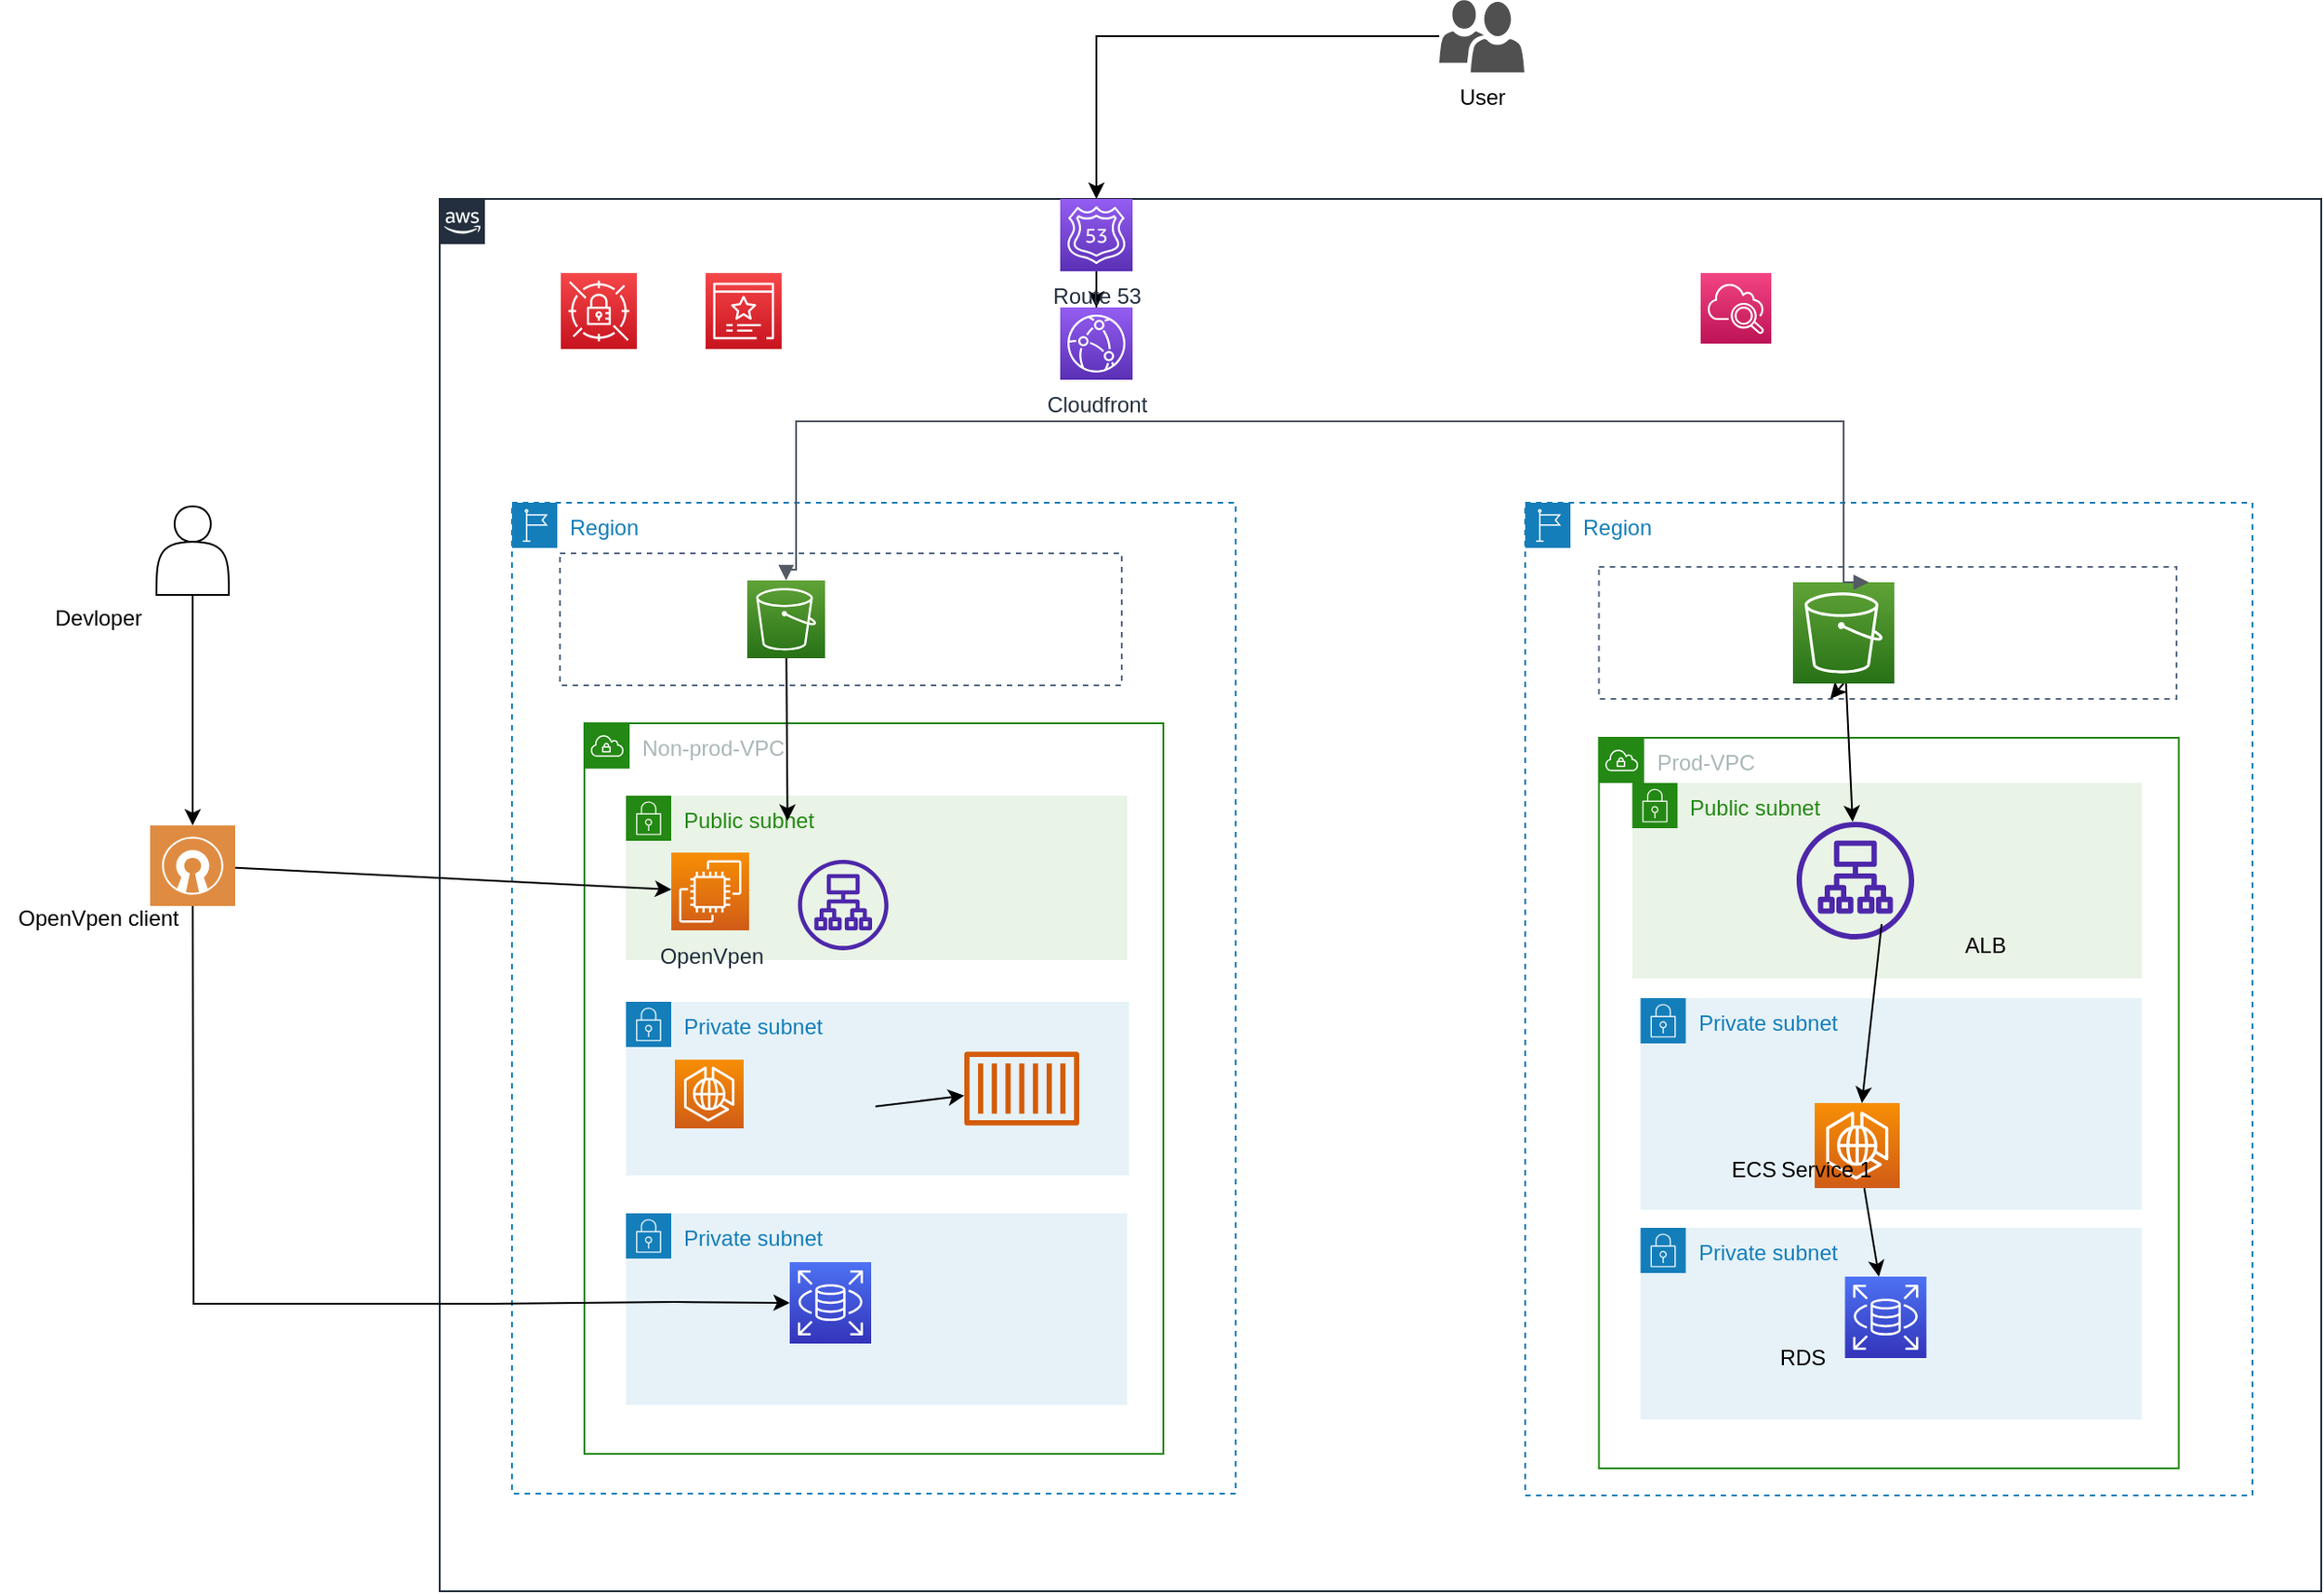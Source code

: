 <mxfile version="20.8.3" type="device" pages="2"><diagram id="GGKHQFvB4SdWl46PX0nW" name="Page-1"><mxGraphModel dx="3177" dy="2860" grid="1" gridSize="10" guides="1" tooltips="1" connect="1" arrows="1" fold="1" page="1" pageScale="1" pageWidth="850" pageHeight="1100" math="0" shadow="0"><root><mxCell id="0"/><mxCell id="1" parent="0"/><mxCell id="-joXlW5lMBzttXuT6C4N-2" style="edgeStyle=orthogonalEdgeStyle;rounded=0;orthogonalLoop=1;jettySize=auto;html=1;entryX=0.5;entryY=0;entryDx=0;entryDy=0;entryPerimeter=0;" edge="1" parent="1" source="jAD1gdNyweiM0TGg03r6-1" target="Zw3YcJPYHkqFjs_FR7Oc-4"><mxGeometry relative="1" as="geometry"/></mxCell><mxCell id="Zw3YcJPYHkqFjs_FR7Oc-3" value="" style="points=[[0,0],[0.25,0],[0.5,0],[0.75,0],[1,0],[1,0.25],[1,0.5],[1,0.75],[1,1],[0.75,1],[0.5,1],[0.25,1],[0,1],[0,0.75],[0,0.5],[0,0.25]];outlineConnect=0;gradientColor=none;html=1;whiteSpace=wrap;fontSize=12;fontStyle=0;container=1;pointerEvents=0;collapsible=0;recursiveResize=0;shape=mxgraph.aws4.group;grIcon=mxgraph.aws4.group_aws_cloud_alt;strokeColor=#232F3E;fillColor=none;verticalAlign=top;align=left;spacingLeft=30;fontColor=#232F3E;dashed=0;" parent="1" vertex="1"><mxGeometry x="-1040" y="-1050" width="1040" height="770" as="geometry"/></mxCell><mxCell id="Zw3YcJPYHkqFjs_FR7Oc-5" value="Cloudfront" style="sketch=0;points=[[0,0,0],[0.25,0,0],[0.5,0,0],[0.75,0,0],[1,0,0],[0,1,0],[0.25,1,0],[0.5,1,0],[0.75,1,0],[1,1,0],[0,0.25,0],[0,0.5,0],[0,0.75,0],[1,0.25,0],[1,0.5,0],[1,0.75,0]];outlineConnect=0;fontColor=#232F3E;gradientColor=#945DF2;gradientDirection=north;fillColor=#5A30B5;strokeColor=#ffffff;dashed=0;verticalLabelPosition=bottom;verticalAlign=top;align=center;html=1;fontSize=12;fontStyle=0;aspect=fixed;shape=mxgraph.aws4.resourceIcon;resIcon=mxgraph.aws4.cloudfront;" parent="Zw3YcJPYHkqFjs_FR7Oc-3" vertex="1"><mxGeometry x="343" y="60" width="40" height="40" as="geometry"/></mxCell><mxCell id="Zw3YcJPYHkqFjs_FR7Oc-6" value="Region" style="points=[[0,0],[0.25,0],[0.5,0],[0.75,0],[1,0],[1,0.25],[1,0.5],[1,0.75],[1,1],[0.75,1],[0.5,1],[0.25,1],[0,1],[0,0.75],[0,0.5],[0,0.25]];outlineConnect=0;gradientColor=none;html=1;whiteSpace=wrap;fontSize=12;fontStyle=0;container=1;pointerEvents=0;collapsible=0;recursiveResize=0;shape=mxgraph.aws4.group;grIcon=mxgraph.aws4.group_region;strokeColor=#147EBA;fillColor=none;verticalAlign=top;align=left;spacingLeft=30;fontColor=#147EBA;dashed=1;" parent="Zw3YcJPYHkqFjs_FR7Oc-3" vertex="1"><mxGeometry x="600" y="168" width="402" height="549" as="geometry"/></mxCell><mxCell id="kxL0gcTIds7DvbLBGXfj-97" value="Prod-VPC" style="points=[[0,0],[0.25,0],[0.5,0],[0.75,0],[1,0],[1,0.25],[1,0.5],[1,0.75],[1,1],[0.75,1],[0.5,1],[0.25,1],[0,1],[0,0.75],[0,0.5],[0,0.25]];outlineConnect=0;gradientColor=none;html=1;whiteSpace=wrap;fontSize=12;fontStyle=0;container=1;pointerEvents=0;collapsible=0;recursiveResize=0;shape=mxgraph.aws4.group;grIcon=mxgraph.aws4.group_vpc;strokeColor=#248814;fillColor=none;verticalAlign=top;align=left;spacingLeft=30;fontColor=#AAB7B8;dashed=0;" parent="Zw3YcJPYHkqFjs_FR7Oc-6" vertex="1"><mxGeometry x="40.75" y="130" width="320.5" height="404" as="geometry"/></mxCell><mxCell id="kxL0gcTIds7DvbLBGXfj-98" value="Public subnet" style="points=[[0,0],[0.25,0],[0.5,0],[0.75,0],[1,0],[1,0.25],[1,0.5],[1,0.75],[1,1],[0.75,1],[0.5,1],[0.25,1],[0,1],[0,0.75],[0,0.5],[0,0.25]];outlineConnect=0;gradientColor=none;html=1;whiteSpace=wrap;fontSize=12;fontStyle=0;container=1;pointerEvents=0;collapsible=0;recursiveResize=0;shape=mxgraph.aws4.group;grIcon=mxgraph.aws4.group_security_group;grStroke=0;strokeColor=#248814;fillColor=#E9F3E6;verticalAlign=top;align=left;spacingLeft=30;fontColor=#248814;dashed=0;" parent="kxL0gcTIds7DvbLBGXfj-97" vertex="1"><mxGeometry x="18.44" y="25" width="281.56" height="108" as="geometry"/></mxCell><mxCell id="kxL0gcTIds7DvbLBGXfj-130" value="ALB" style="text;html=1;align=center;verticalAlign=middle;resizable=0;points=[];autosize=1;strokeColor=none;fillColor=none;" parent="kxL0gcTIds7DvbLBGXfj-98" vertex="1"><mxGeometry x="174.56" y="77.44" width="41" height="26" as="geometry"/></mxCell><mxCell id="TG7yySlytRF5F1kI70Ow-25" value="" style="sketch=0;outlineConnect=0;fontColor=#232F3E;gradientColor=none;fillColor=#4D27AA;strokeColor=none;dashed=0;verticalLabelPosition=bottom;verticalAlign=top;align=center;html=1;fontSize=12;fontStyle=0;aspect=fixed;pointerEvents=1;shape=mxgraph.aws4.application_load_balancer;" parent="kxL0gcTIds7DvbLBGXfj-98" vertex="1"><mxGeometry x="90.81" y="21.5" width="65" height="65" as="geometry"/></mxCell><mxCell id="kxL0gcTIds7DvbLBGXfj-103" value="Private subnet" style="points=[[0,0],[0.25,0],[0.5,0],[0.75,0],[1,0],[1,0.25],[1,0.5],[1,0.75],[1,1],[0.75,1],[0.5,1],[0.25,1],[0,1],[0,0.75],[0,0.5],[0,0.25]];outlineConnect=0;gradientColor=none;html=1;whiteSpace=wrap;fontSize=12;fontStyle=0;container=1;pointerEvents=0;collapsible=0;recursiveResize=0;shape=mxgraph.aws4.group;grIcon=mxgraph.aws4.group_security_group;grStroke=0;strokeColor=#147EBA;fillColor=#E6F2F8;verticalAlign=top;align=left;spacingLeft=30;fontColor=#147EBA;dashed=0;" parent="kxL0gcTIds7DvbLBGXfj-97" vertex="1"><mxGeometry x="23" y="144" width="277" height="117" as="geometry"/></mxCell><mxCell id="kxL0gcTIds7DvbLBGXfj-104" value="" style="sketch=0;points=[[0,0,0],[0.25,0,0],[0.5,0,0],[0.75,0,0],[1,0,0],[0,1,0],[0.25,1,0],[0.5,1,0],[0.75,1,0],[1,1,0],[0,0.25,0],[0,0.5,0],[0,0.75,0],[1,0.25,0],[1,0.5,0],[1,0.75,0]];outlineConnect=0;fontColor=#232F3E;gradientColor=#F78E04;gradientDirection=north;fillColor=#D05C17;strokeColor=#ffffff;dashed=0;verticalLabelPosition=bottom;verticalAlign=top;align=center;html=1;fontSize=12;fontStyle=0;aspect=fixed;shape=mxgraph.aws4.resourceIcon;resIcon=mxgraph.aws4.ecs_anywhere;" parent="kxL0gcTIds7DvbLBGXfj-103" vertex="1"><mxGeometry x="96.25" y="58" width="47" height="47" as="geometry"/></mxCell><mxCell id="kxL0gcTIds7DvbLBGXfj-131" value="ECS" style="text;html=1;align=center;verticalAlign=middle;resizable=0;points=[];autosize=1;strokeColor=none;fillColor=none;" parent="kxL0gcTIds7DvbLBGXfj-103" vertex="1"><mxGeometry x="41" y="82" width="43" height="26" as="geometry"/></mxCell><mxCell id="kxL0gcTIds7DvbLBGXfj-132" value="Service 1" style="text;html=1;align=center;verticalAlign=middle;resizable=0;points=[];autosize=1;strokeColor=none;fillColor=none;" parent="kxL0gcTIds7DvbLBGXfj-103" vertex="1"><mxGeometry x="68" y="82" width="68" height="26" as="geometry"/></mxCell><mxCell id="kxL0gcTIds7DvbLBGXfj-109" value="Private subnet" style="points=[[0,0],[0.25,0],[0.5,0],[0.75,0],[1,0],[1,0.25],[1,0.5],[1,0.75],[1,1],[0.75,1],[0.5,1],[0.25,1],[0,1],[0,0.75],[0,0.5],[0,0.25]];outlineConnect=0;gradientColor=none;html=1;whiteSpace=wrap;fontSize=12;fontStyle=0;container=1;pointerEvents=0;collapsible=0;recursiveResize=0;shape=mxgraph.aws4.group;grIcon=mxgraph.aws4.group_security_group;grStroke=0;strokeColor=#147EBA;fillColor=#E6F2F8;verticalAlign=top;align=left;spacingLeft=30;fontColor=#147EBA;dashed=0;" parent="kxL0gcTIds7DvbLBGXfj-97" vertex="1"><mxGeometry x="23" y="271" width="277" height="106" as="geometry"/></mxCell><mxCell id="kxL0gcTIds7DvbLBGXfj-110" value="" style="sketch=0;points=[[0,0,0],[0.25,0,0],[0.5,0,0],[0.75,0,0],[1,0,0],[0,1,0],[0.25,1,0],[0.5,1,0],[0.75,1,0],[1,1,0],[0,0.25,0],[0,0.5,0],[0,0.75,0],[1,0.25,0],[1,0.5,0],[1,0.75,0]];outlineConnect=0;fontColor=#232F3E;gradientColor=#4D72F3;gradientDirection=north;fillColor=#3334B9;strokeColor=#ffffff;dashed=0;verticalLabelPosition=bottom;verticalAlign=top;align=center;html=1;fontSize=12;fontStyle=0;aspect=fixed;shape=mxgraph.aws4.resourceIcon;resIcon=mxgraph.aws4.rds;" parent="kxL0gcTIds7DvbLBGXfj-109" vertex="1"><mxGeometry x="113" y="27" width="45" height="45" as="geometry"/></mxCell><mxCell id="kxL0gcTIds7DvbLBGXfj-112" style="edgeStyle=none;rounded=0;orthogonalLoop=1;jettySize=auto;html=1;exitX=0.5;exitY=1;exitDx=0;exitDy=0;exitPerimeter=0;elbow=vertical;" parent="kxL0gcTIds7DvbLBGXfj-109" edge="1"><mxGeometry relative="1" as="geometry"><mxPoint x="229.75" y="72" as="sourcePoint"/><mxPoint x="229.75" y="72" as="targetPoint"/></mxGeometry></mxCell><mxCell id="kxL0gcTIds7DvbLBGXfj-135" value="RDS" style="text;html=1;align=center;verticalAlign=middle;resizable=0;points=[];autosize=1;strokeColor=none;fillColor=none;" parent="kxL0gcTIds7DvbLBGXfj-109" vertex="1"><mxGeometry x="68" y="59" width="43" height="26" as="geometry"/></mxCell><mxCell id="kxL0gcTIds7DvbLBGXfj-113" value="" style="edgeStyle=none;rounded=0;orthogonalLoop=1;jettySize=auto;html=1;elbow=vertical;" parent="kxL0gcTIds7DvbLBGXfj-97" target="kxL0gcTIds7DvbLBGXfj-104" edge="1"><mxGeometry relative="1" as="geometry"><mxPoint x="156.253" y="103" as="sourcePoint"/></mxGeometry></mxCell><mxCell id="kxL0gcTIds7DvbLBGXfj-115" value="" style="edgeStyle=none;rounded=0;orthogonalLoop=1;jettySize=auto;html=1;elbow=vertical;" parent="kxL0gcTIds7DvbLBGXfj-97" source="kxL0gcTIds7DvbLBGXfj-104" target="kxL0gcTIds7DvbLBGXfj-110" edge="1"><mxGeometry relative="1" as="geometry"/></mxCell><mxCell id="TG7yySlytRF5F1kI70Ow-26" value="" style="fillColor=none;strokeColor=#5A6C86;dashed=1;verticalAlign=top;fontStyle=0;fontColor=#5A6C86;" parent="Zw3YcJPYHkqFjs_FR7Oc-6" vertex="1"><mxGeometry x="40.75" y="35.5" width="319.25" height="73" as="geometry"/></mxCell><mxCell id="TG7yySlytRF5F1kI70Ow-28" style="edgeStyle=none;rounded=0;orthogonalLoop=1;jettySize=auto;html=1;exitX=0.5;exitY=1;exitDx=0;exitDy=0;exitPerimeter=0;elbow=vertical;" parent="Zw3YcJPYHkqFjs_FR7Oc-6" source="TG7yySlytRF5F1kI70Ow-27" target="TG7yySlytRF5F1kI70Ow-26" edge="1"><mxGeometry relative="1" as="geometry"/></mxCell><mxCell id="TG7yySlytRF5F1kI70Ow-30" style="edgeStyle=none;rounded=0;orthogonalLoop=1;jettySize=auto;html=1;elbow=vertical;" parent="Zw3YcJPYHkqFjs_FR7Oc-6" source="TG7yySlytRF5F1kI70Ow-27" target="TG7yySlytRF5F1kI70Ow-25" edge="1"><mxGeometry relative="1" as="geometry"/></mxCell><mxCell id="TG7yySlytRF5F1kI70Ow-27" value="" style="sketch=0;points=[[0,0,0],[0.25,0,0],[0.5,0,0],[0.75,0,0],[1,0,0],[0,1,0],[0.25,1,0],[0.5,1,0],[0.75,1,0],[1,1,0],[0,0.25,0],[0,0.5,0],[0,0.75,0],[1,0.25,0],[1,0.5,0],[1,0.75,0]];outlineConnect=0;fontColor=#232F3E;gradientColor=#60A337;gradientDirection=north;fillColor=#277116;strokeColor=#ffffff;dashed=0;verticalLabelPosition=bottom;verticalAlign=top;align=center;html=1;fontSize=12;fontStyle=0;aspect=fixed;shape=mxgraph.aws4.resourceIcon;resIcon=mxgraph.aws4.s3;" parent="Zw3YcJPYHkqFjs_FR7Oc-6" vertex="1"><mxGeometry x="148" y="44" width="56" height="56" as="geometry"/></mxCell><mxCell id="Zw3YcJPYHkqFjs_FR7Oc-1" value="Region" style="points=[[0,0],[0.25,0],[0.5,0],[0.75,0],[1,0],[1,0.25],[1,0.5],[1,0.75],[1,1],[0.75,1],[0.5,1],[0.25,1],[0,1],[0,0.75],[0,0.5],[0,0.25]];outlineConnect=0;gradientColor=none;html=1;whiteSpace=wrap;fontSize=12;fontStyle=0;container=1;pointerEvents=0;collapsible=0;recursiveResize=0;shape=mxgraph.aws4.group;grIcon=mxgraph.aws4.group_region;strokeColor=#147EBA;fillColor=none;verticalAlign=top;align=left;spacingLeft=30;fontColor=#147EBA;dashed=1;" parent="Zw3YcJPYHkqFjs_FR7Oc-3" vertex="1"><mxGeometry x="40" y="168" width="400" height="548" as="geometry"/></mxCell><mxCell id="Zw3YcJPYHkqFjs_FR7Oc-13" value="" style="fillColor=none;strokeColor=#5A6C86;dashed=1;verticalAlign=top;fontStyle=0;fontColor=#5A6C86;" parent="Zw3YcJPYHkqFjs_FR7Oc-1" vertex="1"><mxGeometry x="26.5" y="28" width="310.5" height="73" as="geometry"/></mxCell><mxCell id="Zw3YcJPYHkqFjs_FR7Oc-18" value="Non-prod-VPC" style="points=[[0,0],[0.25,0],[0.5,0],[0.75,0],[1,0],[1,0.25],[1,0.5],[1,0.75],[1,1],[0.75,1],[0.5,1],[0.25,1],[0,1],[0,0.75],[0,0.5],[0,0.25]];outlineConnect=0;gradientColor=none;html=1;whiteSpace=wrap;fontSize=12;fontStyle=0;container=1;pointerEvents=0;collapsible=0;recursiveResize=0;shape=mxgraph.aws4.group;grIcon=mxgraph.aws4.group_vpc;strokeColor=#248814;fillColor=none;verticalAlign=top;align=left;spacingLeft=30;fontColor=#AAB7B8;dashed=0;" parent="Zw3YcJPYHkqFjs_FR7Oc-1" vertex="1"><mxGeometry x="40" y="122" width="320" height="404" as="geometry"/></mxCell><mxCell id="Zw3YcJPYHkqFjs_FR7Oc-19" value="Public subnet" style="points=[[0,0],[0.25,0],[0.5,0],[0.75,0],[1,0],[1,0.25],[1,0.5],[1,0.75],[1,1],[0.75,1],[0.5,1],[0.25,1],[0,1],[0,0.75],[0,0.5],[0,0.25]];outlineConnect=0;gradientColor=none;html=1;whiteSpace=wrap;fontSize=12;fontStyle=0;container=1;pointerEvents=0;collapsible=0;recursiveResize=0;shape=mxgraph.aws4.group;grIcon=mxgraph.aws4.group_security_group;grStroke=0;strokeColor=#248814;fillColor=#E9F3E6;verticalAlign=top;align=left;spacingLeft=30;fontColor=#248814;dashed=0;" parent="Zw3YcJPYHkqFjs_FR7Oc-18" vertex="1"><mxGeometry x="23" y="40" width="277" height="91" as="geometry"/></mxCell><mxCell id="kxL0gcTIds7DvbLBGXfj-20" value="OpenVpen" style="sketch=0;points=[[0,0,0],[0.25,0,0],[0.5,0,0],[0.75,0,0],[1,0,0],[0,1,0],[0.25,1,0],[0.5,1,0],[0.75,1,0],[1,1,0],[0,0.25,0],[0,0.5,0],[0,0.75,0],[1,0.25,0],[1,0.5,0],[1,0.75,0]];outlineConnect=0;fontColor=#232F3E;gradientColor=#F78E04;gradientDirection=north;fillColor=#D05C17;strokeColor=#ffffff;dashed=0;verticalLabelPosition=bottom;verticalAlign=top;align=center;html=1;fontSize=12;fontStyle=0;aspect=fixed;shape=mxgraph.aws4.resourceIcon;resIcon=mxgraph.aws4.ec2;" parent="Zw3YcJPYHkqFjs_FR7Oc-19" vertex="1"><mxGeometry x="25.06" y="31.5" width="43" height="43" as="geometry"/></mxCell><mxCell id="ltSF92msogAcIru_L0mk-3" value="" style="sketch=0;outlineConnect=0;fontColor=#232F3E;gradientColor=none;fillColor=#4D27AA;strokeColor=none;dashed=0;verticalLabelPosition=bottom;verticalAlign=top;align=center;html=1;fontSize=12;fontStyle=0;aspect=fixed;pointerEvents=1;shape=mxgraph.aws4.application_load_balancer;" vertex="1" parent="Zw3YcJPYHkqFjs_FR7Oc-19"><mxGeometry x="95.06" y="35.44" width="50" height="50" as="geometry"/></mxCell><mxCell id="kxL0gcTIds7DvbLBGXfj-3" value="Private subnet" style="points=[[0,0],[0.25,0],[0.5,0],[0.75,0],[1,0],[1,0.25],[1,0.5],[1,0.75],[1,1],[0.75,1],[0.5,1],[0.25,1],[0,1],[0,0.75],[0,0.5],[0,0.25]];outlineConnect=0;gradientColor=none;html=1;whiteSpace=wrap;fontSize=12;fontStyle=0;container=1;pointerEvents=0;collapsible=0;recursiveResize=0;shape=mxgraph.aws4.group;grIcon=mxgraph.aws4.group_security_group;grStroke=0;strokeColor=#147EBA;fillColor=#E6F2F8;verticalAlign=top;align=left;spacingLeft=30;fontColor=#147EBA;dashed=0;" parent="Zw3YcJPYHkqFjs_FR7Oc-18" vertex="1"><mxGeometry x="23" y="154" width="278" height="96" as="geometry"/></mxCell><mxCell id="MkJk0cPgchTqubkBHA_i-9" value="" style="edgeStyle=none;rounded=0;orthogonalLoop=1;jettySize=auto;html=1;" edge="1" parent="kxL0gcTIds7DvbLBGXfj-3" target="MkJk0cPgchTqubkBHA_i-8"><mxGeometry relative="1" as="geometry"><mxPoint x="137.86" y="57.894" as="sourcePoint"/></mxGeometry></mxCell><mxCell id="MkJk0cPgchTqubkBHA_i-8" value="" style="sketch=0;outlineConnect=0;fontColor=#232F3E;gradientColor=none;fillColor=#D45B07;strokeColor=none;dashed=0;verticalLabelPosition=bottom;verticalAlign=top;align=center;html=1;fontSize=12;fontStyle=0;aspect=fixed;pointerEvents=1;shape=mxgraph.aws4.container_1;" vertex="1" parent="kxL0gcTIds7DvbLBGXfj-3"><mxGeometry x="187" y="27.5" width="63.51" height="41" as="geometry"/></mxCell><mxCell id="ltSF92msogAcIru_L0mk-2" value="" style="sketch=0;points=[[0,0,0],[0.25,0,0],[0.5,0,0],[0.75,0,0],[1,0,0],[0,1,0],[0.25,1,0],[0.5,1,0],[0.75,1,0],[1,1,0],[0,0.25,0],[0,0.5,0],[0,0.75,0],[1,0.25,0],[1,0.5,0],[1,0.75,0]];outlineConnect=0;fontColor=#232F3E;gradientColor=#F78E04;gradientDirection=north;fillColor=#D05C17;strokeColor=#ffffff;dashed=0;verticalLabelPosition=bottom;verticalAlign=top;align=center;html=1;fontSize=12;fontStyle=0;aspect=fixed;shape=mxgraph.aws4.resourceIcon;resIcon=mxgraph.aws4.ecs_anywhere;" vertex="1" parent="kxL0gcTIds7DvbLBGXfj-3"><mxGeometry x="27" y="32" width="38" height="38" as="geometry"/></mxCell><mxCell id="kxL0gcTIds7DvbLBGXfj-6" value="Private subnet" style="points=[[0,0],[0.25,0],[0.5,0],[0.75,0],[1,0],[1,0.25],[1,0.5],[1,0.75],[1,1],[0.75,1],[0.5,1],[0.25,1],[0,1],[0,0.75],[0,0.5],[0,0.25]];outlineConnect=0;gradientColor=none;html=1;whiteSpace=wrap;fontSize=12;fontStyle=0;container=1;pointerEvents=0;collapsible=0;recursiveResize=0;shape=mxgraph.aws4.group;grIcon=mxgraph.aws4.group_security_group;grStroke=0;strokeColor=#147EBA;fillColor=#E6F2F8;verticalAlign=top;align=left;spacingLeft=30;fontColor=#147EBA;dashed=0;" parent="Zw3YcJPYHkqFjs_FR7Oc-18" vertex="1"><mxGeometry x="23" y="271" width="277" height="106" as="geometry"/></mxCell><mxCell id="kxL0gcTIds7DvbLBGXfj-24" value="" style="sketch=0;points=[[0,0,0],[0.25,0,0],[0.5,0,0],[0.75,0,0],[1,0,0],[0,1,0],[0.25,1,0],[0.5,1,0],[0.75,1,0],[1,1,0],[0,0.25,0],[0,0.5,0],[0,0.75,0],[1,0.25,0],[1,0.5,0],[1,0.75,0]];outlineConnect=0;fontColor=#232F3E;gradientColor=#4D72F3;gradientDirection=north;fillColor=#3334B9;strokeColor=#ffffff;dashed=0;verticalLabelPosition=bottom;verticalAlign=top;align=center;html=1;fontSize=12;fontStyle=0;aspect=fixed;shape=mxgraph.aws4.resourceIcon;resIcon=mxgraph.aws4.rds;" parent="kxL0gcTIds7DvbLBGXfj-6" vertex="1"><mxGeometry x="90.5" y="27" width="45" height="45" as="geometry"/></mxCell><mxCell id="kxL0gcTIds7DvbLBGXfj-30" style="edgeStyle=none;rounded=0;orthogonalLoop=1;jettySize=auto;html=1;exitX=0.5;exitY=1;exitDx=0;exitDy=0;exitPerimeter=0;elbow=vertical;" parent="kxL0gcTIds7DvbLBGXfj-6" edge="1"><mxGeometry relative="1" as="geometry"><mxPoint x="229.75" y="72" as="sourcePoint"/><mxPoint x="229.75" y="72" as="targetPoint"/></mxGeometry></mxCell><mxCell id="MkJk0cPgchTqubkBHA_i-6" style="edgeStyle=none;rounded=0;orthogonalLoop=1;jettySize=auto;html=1;entryX=0.5;entryY=0;entryDx=0;entryDy=0;entryPerimeter=0;" edge="1" parent="Zw3YcJPYHkqFjs_FR7Oc-1" source="TG7yySlytRF5F1kI70Ow-19"><mxGeometry relative="1" as="geometry"><mxPoint x="152.28" y="175.86" as="targetPoint"/></mxGeometry></mxCell><mxCell id="TG7yySlytRF5F1kI70Ow-19" value="" style="sketch=0;points=[[0,0,0],[0.25,0,0],[0.5,0,0],[0.75,0,0],[1,0,0],[0,1,0],[0.25,1,0],[0.5,1,0],[0.75,1,0],[1,1,0],[0,0.25,0],[0,0.5,0],[0,0.75,0],[1,0.25,0],[1,0.5,0],[1,0.75,0]];outlineConnect=0;fontColor=#232F3E;gradientColor=#60A337;gradientDirection=north;fillColor=#277116;strokeColor=#ffffff;dashed=0;verticalLabelPosition=bottom;verticalAlign=top;align=center;html=1;fontSize=12;fontStyle=0;aspect=fixed;shape=mxgraph.aws4.resourceIcon;resIcon=mxgraph.aws4.s3;" parent="Zw3YcJPYHkqFjs_FR7Oc-1" vertex="1"><mxGeometry x="130" y="43" width="43" height="43" as="geometry"/></mxCell><mxCell id="TG7yySlytRF5F1kI70Ow-8" value="" style="edgeStyle=orthogonalEdgeStyle;rounded=0;orthogonalLoop=1;jettySize=auto;html=1;elbow=vertical;" parent="Zw3YcJPYHkqFjs_FR7Oc-3" source="Zw3YcJPYHkqFjs_FR7Oc-4" target="Zw3YcJPYHkqFjs_FR7Oc-5" edge="1"><mxGeometry relative="1" as="geometry"/></mxCell><mxCell id="Zw3YcJPYHkqFjs_FR7Oc-4" value="Route 53" style="sketch=0;points=[[0,0,0],[0.25,0,0],[0.5,0,0],[0.75,0,0],[1,0,0],[0,1,0],[0.25,1,0],[0.5,1,0],[0.75,1,0],[1,1,0],[0,0.25,0],[0,0.5,0],[0,0.75,0],[1,0.25,0],[1,0.5,0],[1,0.75,0]];outlineConnect=0;fontColor=#232F3E;gradientColor=#945DF2;gradientDirection=north;fillColor=#5A30B5;strokeColor=#ffffff;dashed=0;verticalLabelPosition=bottom;verticalAlign=top;align=center;html=1;fontSize=12;fontStyle=0;aspect=fixed;shape=mxgraph.aws4.resourceIcon;resIcon=mxgraph.aws4.route_53;" parent="Zw3YcJPYHkqFjs_FR7Oc-3" vertex="1"><mxGeometry x="343" width="40" height="40" as="geometry"/></mxCell><mxCell id="Zw3YcJPYHkqFjs_FR7Oc-11" style="edgeStyle=none;rounded=0;orthogonalLoop=1;jettySize=auto;html=1;entryX=0.5;entryY=0;entryDx=0;entryDy=0;entryPerimeter=0;elbow=vertical;" parent="Zw3YcJPYHkqFjs_FR7Oc-3" source="Zw3YcJPYHkqFjs_FR7Oc-5" target="Zw3YcJPYHkqFjs_FR7Oc-5" edge="1"><mxGeometry relative="1" as="geometry"/></mxCell><mxCell id="TG7yySlytRF5F1kI70Ow-14" value="" style="sketch=0;points=[[0,0,0],[0.25,0,0],[0.5,0,0],[0.75,0,0],[1,0,0],[0,1,0],[0.25,1,0],[0.5,1,0],[0.75,1,0],[1,1,0],[0,0.25,0],[0,0.5,0],[0,0.75,0],[1,0.25,0],[1,0.5,0],[1,0.75,0]];outlineConnect=0;fontColor=#232F3E;gradientColor=#F54749;gradientDirection=north;fillColor=#C7131F;strokeColor=#ffffff;dashed=0;verticalLabelPosition=bottom;verticalAlign=top;align=center;html=1;fontSize=12;fontStyle=0;aspect=fixed;shape=mxgraph.aws4.resourceIcon;resIcon=mxgraph.aws4.secrets_manager;" parent="Zw3YcJPYHkqFjs_FR7Oc-3" vertex="1"><mxGeometry x="67" y="41" width="42" height="42" as="geometry"/></mxCell><mxCell id="TG7yySlytRF5F1kI70Ow-15" value="" style="sketch=0;points=[[0,0,0],[0.25,0,0],[0.5,0,0],[0.75,0,0],[1,0,0],[0,1,0],[0.25,1,0],[0.5,1,0],[0.75,1,0],[1,1,0],[0,0.25,0],[0,0.5,0],[0,0.75,0],[1,0.25,0],[1,0.5,0],[1,0.75,0]];outlineConnect=0;fontColor=#232F3E;gradientColor=#F54749;gradientDirection=north;fillColor=#C7131F;strokeColor=#ffffff;dashed=0;verticalLabelPosition=bottom;verticalAlign=top;align=center;html=1;fontSize=12;fontStyle=0;aspect=fixed;shape=mxgraph.aws4.resourceIcon;resIcon=mxgraph.aws4.certificate_manager_3;" parent="Zw3YcJPYHkqFjs_FR7Oc-3" vertex="1"><mxGeometry x="147" y="41" width="42" height="42" as="geometry"/></mxCell><mxCell id="TG7yySlytRF5F1kI70Ow-16" value="" style="sketch=0;points=[[0,0,0],[0.25,0,0],[0.5,0,0],[0.75,0,0],[1,0,0],[0,1,0],[0.25,1,0],[0.5,1,0],[0.75,1,0],[1,1,0],[0,0.25,0],[0,0.5,0],[0,0.75,0],[1,0.25,0],[1,0.5,0],[1,0.75,0]];points=[[0,0,0],[0.25,0,0],[0.5,0,0],[0.75,0,0],[1,0,0],[0,1,0],[0.25,1,0],[0.5,1,0],[0.75,1,0],[1,1,0],[0,0.25,0],[0,0.5,0],[0,0.75,0],[1,0.25,0],[1,0.5,0],[1,0.75,0]];outlineConnect=0;fontColor=#232F3E;gradientColor=#F34482;gradientDirection=north;fillColor=#BC1356;strokeColor=#ffffff;dashed=0;verticalLabelPosition=bottom;verticalAlign=top;align=center;html=1;fontSize=12;fontStyle=0;aspect=fixed;shape=mxgraph.aws4.resourceIcon;resIcon=mxgraph.aws4.cloudwatch_2;" parent="Zw3YcJPYHkqFjs_FR7Oc-3" vertex="1"><mxGeometry x="697" y="41" width="39" height="39" as="geometry"/></mxCell><mxCell id="kxL0gcTIds7DvbLBGXfj-2" value="" style="edgeStyle=orthogonalEdgeStyle;html=1;endArrow=block;elbow=vertical;startArrow=block;startFill=1;endFill=1;strokeColor=#545B64;rounded=0;exitX=0.5;exitY=0;exitDx=0;exitDy=0;exitPerimeter=0;entryX=0.75;entryY=0;entryDx=0;entryDy=0;entryPerimeter=0;" parent="Zw3YcJPYHkqFjs_FR7Oc-3" source="TG7yySlytRF5F1kI70Ow-19" target="TG7yySlytRF5F1kI70Ow-27" edge="1"><mxGeometry width="100" relative="1" as="geometry"><mxPoint x="194" y="168" as="sourcePoint"/><mxPoint x="585" y="205" as="targetPoint"/><Array as="points"><mxPoint x="197" y="205"/><mxPoint x="197" y="123"/><mxPoint x="776" y="123"/><mxPoint x="776" y="212"/></Array></mxGeometry></mxCell><mxCell id="jAD1gdNyweiM0TGg03r6-1" value="User" style="sketch=0;pointerEvents=1;shadow=0;dashed=0;html=1;strokeColor=none;labelPosition=center;verticalLabelPosition=bottom;verticalAlign=top;align=center;fillColor=#505050;shape=mxgraph.mscae.intune.user_group" parent="1" vertex="1"><mxGeometry x="-487.5" y="-1160" width="47" height="40" as="geometry"/></mxCell><mxCell id="kxL0gcTIds7DvbLBGXfj-46" value="" style="edgeStyle=orthogonalEdgeStyle;rounded=0;orthogonalLoop=1;jettySize=auto;html=1;elbow=vertical;" parent="1" source="kxL0gcTIds7DvbLBGXfj-36" target="kxL0gcTIds7DvbLBGXfj-37" edge="1"><mxGeometry relative="1" as="geometry"/></mxCell><mxCell id="MkJk0cPgchTqubkBHA_i-4" style="edgeStyle=none;rounded=0;orthogonalLoop=1;jettySize=auto;html=1;" edge="1" parent="1" source="kxL0gcTIds7DvbLBGXfj-37" target="kxL0gcTIds7DvbLBGXfj-20"><mxGeometry relative="1" as="geometry"/></mxCell><mxCell id="MkJk0cPgchTqubkBHA_i-7" style="edgeStyle=none;rounded=0;orthogonalLoop=1;jettySize=auto;html=1;entryX=0;entryY=0.5;entryDx=0;entryDy=0;entryPerimeter=0;" edge="1" parent="1" source="kxL0gcTIds7DvbLBGXfj-37" target="kxL0gcTIds7DvbLBGXfj-24"><mxGeometry relative="1" as="geometry"><Array as="points"><mxPoint x="-1176" y="-439"/><mxPoint x="-1010" y="-439"/><mxPoint x="-910" y="-440"/></Array></mxGeometry></mxCell><mxCell id="kxL0gcTIds7DvbLBGXfj-37" value="" style="sketch=0;pointerEvents=1;shadow=0;dashed=0;html=1;strokeColor=none;fillColor=#DF8C42;labelPosition=center;verticalLabelPosition=bottom;verticalAlign=top;align=center;outlineConnect=0;shape=mxgraph.veeam2.open_vpn;" parent="1" vertex="1"><mxGeometry x="-1200" y="-703.5" width="47" height="44.5" as="geometry"/></mxCell><mxCell id="kxL0gcTIds7DvbLBGXfj-38" value="Devloper" style="text;html=1;align=center;verticalAlign=middle;resizable=0;points=[];autosize=1;strokeColor=none;fillColor=none;" parent="1" vertex="1"><mxGeometry x="-1262.5" y="-831" width="66" height="26" as="geometry"/></mxCell><mxCell id="kxL0gcTIds7DvbLBGXfj-40" value="OpenVpen client" style="text;html=1;align=center;verticalAlign=middle;resizable=0;points=[];autosize=1;strokeColor=none;fillColor=none;" parent="1" vertex="1"><mxGeometry x="-1283" y="-665.5" width="107" height="26" as="geometry"/></mxCell><mxCell id="kxL0gcTIds7DvbLBGXfj-36" value="" style="shape=actor;whiteSpace=wrap;html=1;" parent="1" vertex="1"><mxGeometry x="-1196.5" y="-880" width="40" height="49" as="geometry"/></mxCell></root></mxGraphModel></diagram><diagram id="cUhpyGi-cYHRZ9zPzeAG" name="Page-2"><mxGraphModel dx="2573" dy="1870" grid="1" gridSize="10" guides="1" tooltips="1" connect="1" arrows="1" fold="1" page="1" pageScale="1" pageWidth="850" pageHeight="1100" math="0" shadow="0"><root><mxCell id="0"/><mxCell id="1" parent="0"/><mxCell id="UaxALowXrERo5CSOmfzd-3" value="AWS Cloud" style="sketch=0;outlineConnect=0;gradientColor=none;html=1;whiteSpace=wrap;fontSize=12;fontStyle=0;shape=mxgraph.aws4.group;grIcon=mxgraph.aws4.group_aws_cloud;strokeColor=#AAB7B8;fillColor=none;verticalAlign=top;align=left;spacingLeft=30;fontColor=#AAB7B8;dashed=0;" vertex="1" parent="1"><mxGeometry x="40" y="40" width="760" height="560" as="geometry"/></mxCell><mxCell id="ABUKGtLkaMkQezeHnjHa-2" value="AWS Cloud" style="sketch=0;outlineConnect=0;gradientColor=none;html=1;whiteSpace=wrap;fontSize=12;fontStyle=0;shape=mxgraph.aws4.group;grIcon=mxgraph.aws4.group_aws_cloud;strokeColor=#AAB7B8;fillColor=none;verticalAlign=top;align=left;spacingLeft=30;fontColor=#AAB7B8;dashed=0;" vertex="1" parent="1"><mxGeometry x="-640" y="-1040" width="800" height="840" as="geometry"/></mxCell><mxCell id="pj39Afd3M2naY1IYruvN-41" style="edgeStyle=orthogonalEdgeStyle;rounded=0;orthogonalLoop=1;jettySize=auto;html=1;entryX=0.5;entryY=0;entryDx=0;entryDy=0;entryPerimeter=0;" edge="1" parent="1" source="pj39Afd3M2naY1IYruvN-1" target="pj39Afd3M2naY1IYruvN-2"><mxGeometry relative="1" as="geometry"/></mxCell><mxCell id="pj39Afd3M2naY1IYruvN-1" value="" style="sketch=0;points=[[0,0,0],[0.25,0,0],[0.5,0,0],[0.75,0,0],[1,0,0],[0,1,0],[0.25,1,0],[0.5,1,0],[0.75,1,0],[1,1,0],[0,0.25,0],[0,0.5,0],[0,0.75,0],[1,0.25,0],[1,0.5,0],[1,0.75,0]];outlineConnect=0;fontColor=#232F3E;gradientColor=#945DF2;gradientDirection=north;fillColor=#5A30B5;strokeColor=#ffffff;dashed=0;verticalLabelPosition=bottom;verticalAlign=top;align=center;html=1;fontSize=12;fontStyle=0;aspect=fixed;shape=mxgraph.aws4.resourceIcon;resIcon=mxgraph.aws4.route_53;" vertex="1" parent="1"><mxGeometry x="-280" y="-1000" width="40" height="40" as="geometry"/></mxCell><mxCell id="pj39Afd3M2naY1IYruvN-43" style="edgeStyle=orthogonalEdgeStyle;rounded=0;orthogonalLoop=1;jettySize=auto;html=1;entryX=0.5;entryY=0;entryDx=0;entryDy=0;" edge="1" parent="1" source="pj39Afd3M2naY1IYruvN-2" target="pj39Afd3M2naY1IYruvN-6"><mxGeometry relative="1" as="geometry"><Array as="points"><mxPoint x="-260" y="-840"/><mxPoint x="-441" y="-840"/></Array></mxGeometry></mxCell><mxCell id="pj39Afd3M2naY1IYruvN-44" style="edgeStyle=orthogonalEdgeStyle;rounded=0;orthogonalLoop=1;jettySize=auto;html=1;entryX=0.5;entryY=0;entryDx=0;entryDy=0;entryPerimeter=0;" edge="1" parent="1" source="pj39Afd3M2naY1IYruvN-2" target="pj39Afd3M2naY1IYruvN-9"><mxGeometry relative="1" as="geometry"><Array as="points"><mxPoint x="-260" y="-840"/><mxPoint x="-60" y="-840"/></Array></mxGeometry></mxCell><mxCell id="pj39Afd3M2naY1IYruvN-2" value="" style="sketch=0;points=[[0,0,0],[0.25,0,0],[0.5,0,0],[0.75,0,0],[1,0,0],[0,1,0],[0.25,1,0],[0.5,1,0],[0.75,1,0],[1,1,0],[0,0.25,0],[0,0.5,0],[0,0.75,0],[1,0.25,0],[1,0.5,0],[1,0.75,0]];outlineConnect=0;fontColor=#232F3E;gradientColor=#945DF2;gradientDirection=north;fillColor=#5A30B5;strokeColor=#ffffff;dashed=0;verticalLabelPosition=bottom;verticalAlign=top;align=center;html=1;fontSize=12;fontStyle=0;aspect=fixed;shape=mxgraph.aws4.resourceIcon;resIcon=mxgraph.aws4.cloudfront;" vertex="1" parent="1"><mxGeometry x="-280" y="-920" width="40" height="40" as="geometry"/></mxCell><mxCell id="pj39Afd3M2naY1IYruvN-3" value="us-west-2" style="points=[[0,0],[0.25,0],[0.5,0],[0.75,0],[1,0],[1,0.25],[1,0.5],[1,0.75],[1,1],[0.75,1],[0.5,1],[0.25,1],[0,1],[0,0.75],[0,0.5],[0,0.25]];outlineConnect=0;gradientColor=none;html=1;whiteSpace=wrap;fontSize=12;fontStyle=0;container=1;pointerEvents=0;collapsible=0;recursiveResize=0;shape=mxgraph.aws4.group;grIcon=mxgraph.aws4.group_region;strokeColor=#147EBA;fillColor=none;verticalAlign=top;align=left;spacingLeft=30;fontColor=#147EBA;dashed=1;" vertex="1" parent="1"><mxGeometry x="-600" y="-800" width="320" height="560" as="geometry"/></mxCell><mxCell id="pj39Afd3M2naY1IYruvN-10" value="Non-prod-vpc" style="points=[[0,0],[0.25,0],[0.5,0],[0.75,0],[1,0],[1,0.25],[1,0.5],[1,0.75],[1,1],[0.75,1],[0.5,1],[0.25,1],[0,1],[0,0.75],[0,0.5],[0,0.25]];outlineConnect=0;gradientColor=none;html=1;whiteSpace=wrap;fontSize=12;fontStyle=0;container=1;pointerEvents=0;collapsible=0;recursiveResize=0;shape=mxgraph.aws4.group;grIcon=mxgraph.aws4.group_vpc;strokeColor=#248814;fillColor=none;verticalAlign=top;align=left;spacingLeft=30;fontColor=#AAB7B8;dashed=0;" vertex="1" parent="pj39Afd3M2naY1IYruvN-3"><mxGeometry x="20" y="120" width="280" height="410" as="geometry"/></mxCell><mxCell id="pj39Afd3M2naY1IYruvN-16" value="Private subnet" style="points=[[0,0],[0.25,0],[0.5,0],[0.75,0],[1,0],[1,0.25],[1,0.5],[1,0.75],[1,1],[0.75,1],[0.5,1],[0.25,1],[0,1],[0,0.75],[0,0.5],[0,0.25]];outlineConnect=0;gradientColor=none;html=1;whiteSpace=wrap;fontSize=12;fontStyle=0;container=1;pointerEvents=0;collapsible=0;recursiveResize=0;shape=mxgraph.aws4.group;grIcon=mxgraph.aws4.group_security_group;grStroke=0;strokeColor=#147EBA;fillColor=#E6F2F8;verticalAlign=top;align=left;spacingLeft=30;fontColor=#147EBA;dashed=0;" vertex="1" parent="pj39Afd3M2naY1IYruvN-10"><mxGeometry x="17.5" y="160" width="242.5" height="90" as="geometry"/></mxCell><mxCell id="pj39Afd3M2naY1IYruvN-37" value="" style="edgeStyle=orthogonalEdgeStyle;rounded=0;orthogonalLoop=1;jettySize=auto;html=1;" edge="1" parent="pj39Afd3M2naY1IYruvN-16" source="pj39Afd3M2naY1IYruvN-24" target="pj39Afd3M2naY1IYruvN-25"><mxGeometry relative="1" as="geometry"><Array as="points"><mxPoint x="183" y="50"/><mxPoint x="183" y="50"/></Array></mxGeometry></mxCell><mxCell id="pj39Afd3M2naY1IYruvN-24" value="ECS" style="sketch=0;points=[[0,0,0],[0.25,0,0],[0.5,0,0],[0.75,0,0],[1,0,0],[0,1,0],[0.25,1,0],[0.5,1,0],[0.75,1,0],[1,1,0],[0,0.25,0],[0,0.5,0],[0,0.75,0],[1,0.25,0],[1,0.5,0],[1,0.75,0]];outlineConnect=0;fontColor=#232F3E;gradientColor=#F78E04;gradientDirection=north;fillColor=#D05C17;strokeColor=#ffffff;dashed=0;verticalLabelPosition=bottom;verticalAlign=top;align=center;html=1;fontSize=12;fontStyle=0;aspect=fixed;shape=mxgraph.aws4.resourceIcon;resIcon=mxgraph.aws4.ecs;" vertex="1" parent="pj39Afd3M2naY1IYruvN-16"><mxGeometry x="101.25" y="35" width="40" height="40" as="geometry"/></mxCell><mxCell id="pj39Afd3M2naY1IYruvN-25" value="RG" style="sketch=0;outlineConnect=0;fontColor=#232F3E;gradientColor=none;fillColor=#D45B07;strokeColor=none;dashed=0;verticalLabelPosition=bottom;verticalAlign=top;align=center;html=1;fontSize=12;fontStyle=0;aspect=fixed;pointerEvents=1;shape=mxgraph.aws4.container_2;" vertex="1" parent="pj39Afd3M2naY1IYruvN-16"><mxGeometry x="182.5" y="35" width="46.45" height="30" as="geometry"/></mxCell><mxCell id="pj39Afd3M2naY1IYruvN-19" value="Private subnet" style="points=[[0,0],[0.25,0],[0.5,0],[0.75,0],[1,0],[1,0.25],[1,0.5],[1,0.75],[1,1],[0.75,1],[0.5,1],[0.25,1],[0,1],[0,0.75],[0,0.5],[0,0.25]];outlineConnect=0;gradientColor=none;html=1;whiteSpace=wrap;fontSize=12;fontStyle=0;container=1;pointerEvents=0;collapsible=0;recursiveResize=0;shape=mxgraph.aws4.group;grIcon=mxgraph.aws4.group_security_group;grStroke=0;strokeColor=#147EBA;fillColor=#E6F2F8;verticalAlign=top;align=left;spacingLeft=30;fontColor=#147EBA;dashed=0;" vertex="1" parent="pj39Afd3M2naY1IYruvN-10"><mxGeometry x="17.5" y="280" width="242.5" height="90" as="geometry"/></mxCell><mxCell id="pj39Afd3M2naY1IYruvN-27" value="RDS" style="sketch=0;points=[[0,0,0],[0.25,0,0],[0.5,0,0],[0.75,0,0],[1,0,0],[0,1,0],[0.25,1,0],[0.5,1,0],[0.75,1,0],[1,1,0],[0,0.25,0],[0,0.5,0],[0,0.75,0],[1,0.25,0],[1,0.5,0],[1,0.75,0]];outlineConnect=0;fontColor=#232F3E;gradientColor=#4D72F3;gradientDirection=north;fillColor=#3334B9;strokeColor=#ffffff;dashed=0;verticalLabelPosition=bottom;verticalAlign=top;align=center;html=1;fontSize=12;fontStyle=0;aspect=fixed;shape=mxgraph.aws4.resourceIcon;resIcon=mxgraph.aws4.rds;" vertex="1" parent="pj39Afd3M2naY1IYruvN-19"><mxGeometry x="102.5" y="40" width="40" height="40" as="geometry"/></mxCell><mxCell id="pj39Afd3M2naY1IYruvN-39" style="edgeStyle=orthogonalEdgeStyle;rounded=0;orthogonalLoop=1;jettySize=auto;html=1;entryX=0.5;entryY=0;entryDx=0;entryDy=0;entryPerimeter=0;" edge="1" parent="pj39Afd3M2naY1IYruvN-10" source="pj39Afd3M2naY1IYruvN-24" target="pj39Afd3M2naY1IYruvN-27"><mxGeometry relative="1" as="geometry"/></mxCell><mxCell id="pj39Afd3M2naY1IYruvN-5" value="Region" style="points=[[0,0],[0.25,0],[0.5,0],[0.75,0],[1,0],[1,0.25],[1,0.5],[1,0.75],[1,1],[0.75,1],[0.5,1],[0.25,1],[0,1],[0,0.75],[0,0.5],[0,0.25]];outlineConnect=0;gradientColor=none;html=1;whiteSpace=wrap;fontSize=12;fontStyle=0;container=1;pointerEvents=0;collapsible=0;recursiveResize=0;shape=mxgraph.aws4.group;grIcon=mxgraph.aws4.group_region;strokeColor=#147EBA;fillColor=none;verticalAlign=top;align=left;spacingLeft=30;fontColor=#147EBA;dashed=1;" vertex="1" parent="1"><mxGeometry x="-200" y="-800" width="320" height="560" as="geometry"/></mxCell><mxCell id="pj39Afd3M2naY1IYruvN-46" value="Non-prod-vpc" style="points=[[0,0],[0.25,0],[0.5,0],[0.75,0],[1,0],[1,0.25],[1,0.5],[1,0.75],[1,1],[0.75,1],[0.5,1],[0.25,1],[0,1],[0,0.75],[0,0.5],[0,0.25]];outlineConnect=0;gradientColor=none;html=1;whiteSpace=wrap;fontSize=12;fontStyle=0;container=1;pointerEvents=0;collapsible=0;recursiveResize=0;shape=mxgraph.aws4.group;grIcon=mxgraph.aws4.group_vpc;strokeColor=#248814;fillColor=none;verticalAlign=top;align=left;spacingLeft=30;fontColor=#AAB7B8;dashed=0;" vertex="1" parent="pj39Afd3M2naY1IYruvN-5"><mxGeometry x="20" y="120" width="280" height="410" as="geometry"/></mxCell><mxCell id="pj39Afd3M2naY1IYruvN-47" value="Private subnet" style="points=[[0,0],[0.25,0],[0.5,0],[0.75,0],[1,0],[1,0.25],[1,0.5],[1,0.75],[1,1],[0.75,1],[0.5,1],[0.25,1],[0,1],[0,0.75],[0,0.5],[0,0.25]];outlineConnect=0;gradientColor=none;html=1;whiteSpace=wrap;fontSize=12;fontStyle=0;container=1;pointerEvents=0;collapsible=0;recursiveResize=0;shape=mxgraph.aws4.group;grIcon=mxgraph.aws4.group_security_group;grStroke=0;strokeColor=#147EBA;fillColor=#E6F2F8;verticalAlign=top;align=left;spacingLeft=30;fontColor=#147EBA;dashed=0;" vertex="1" parent="pj39Afd3M2naY1IYruvN-46"><mxGeometry x="17.5" y="160" width="242.5" height="90" as="geometry"/></mxCell><mxCell id="pj39Afd3M2naY1IYruvN-48" value="" style="edgeStyle=orthogonalEdgeStyle;rounded=0;orthogonalLoop=1;jettySize=auto;html=1;" edge="1" parent="pj39Afd3M2naY1IYruvN-47" source="pj39Afd3M2naY1IYruvN-49" target="pj39Afd3M2naY1IYruvN-50"><mxGeometry relative="1" as="geometry"><Array as="points"><mxPoint x="183" y="50"/><mxPoint x="183" y="50"/></Array></mxGeometry></mxCell><mxCell id="pj39Afd3M2naY1IYruvN-49" value="ECS" style="sketch=0;points=[[0,0,0],[0.25,0,0],[0.5,0,0],[0.75,0,0],[1,0,0],[0,1,0],[0.25,1,0],[0.5,1,0],[0.75,1,0],[1,1,0],[0,0.25,0],[0,0.5,0],[0,0.75,0],[1,0.25,0],[1,0.5,0],[1,0.75,0]];outlineConnect=0;fontColor=#232F3E;gradientColor=#F78E04;gradientDirection=north;fillColor=#D05C17;strokeColor=#ffffff;dashed=0;verticalLabelPosition=bottom;verticalAlign=top;align=center;html=1;fontSize=12;fontStyle=0;aspect=fixed;shape=mxgraph.aws4.resourceIcon;resIcon=mxgraph.aws4.ecs;" vertex="1" parent="pj39Afd3M2naY1IYruvN-47"><mxGeometry x="82.5" y="35" width="40" height="40" as="geometry"/></mxCell><mxCell id="pj39Afd3M2naY1IYruvN-50" value="RG" style="sketch=0;outlineConnect=0;fontColor=#232F3E;gradientColor=none;fillColor=#D45B07;strokeColor=none;dashed=0;verticalLabelPosition=bottom;verticalAlign=top;align=center;html=1;fontSize=12;fontStyle=0;aspect=fixed;pointerEvents=1;shape=mxgraph.aws4.container_2;" vertex="1" parent="pj39Afd3M2naY1IYruvN-47"><mxGeometry x="182.5" y="35" width="46.45" height="30" as="geometry"/></mxCell><mxCell id="pj39Afd3M2naY1IYruvN-51" value="Private subnet" style="points=[[0,0],[0.25,0],[0.5,0],[0.75,0],[1,0],[1,0.25],[1,0.5],[1,0.75],[1,1],[0.75,1],[0.5,1],[0.25,1],[0,1],[0,0.75],[0,0.5],[0,0.25]];outlineConnect=0;gradientColor=none;html=1;whiteSpace=wrap;fontSize=12;fontStyle=0;container=1;pointerEvents=0;collapsible=0;recursiveResize=0;shape=mxgraph.aws4.group;grIcon=mxgraph.aws4.group_security_group;grStroke=0;strokeColor=#147EBA;fillColor=#E6F2F8;verticalAlign=top;align=left;spacingLeft=30;fontColor=#147EBA;dashed=0;" vertex="1" parent="pj39Afd3M2naY1IYruvN-46"><mxGeometry x="17.5" y="280" width="242.5" height="90" as="geometry"/></mxCell><mxCell id="pj39Afd3M2naY1IYruvN-52" value="RDS" style="sketch=0;points=[[0,0,0],[0.25,0,0],[0.5,0,0],[0.75,0,0],[1,0,0],[0,1,0],[0.25,1,0],[0.5,1,0],[0.75,1,0],[1,1,0],[0,0.25,0],[0,0.5,0],[0,0.75,0],[1,0.25,0],[1,0.5,0],[1,0.75,0]];outlineConnect=0;fontColor=#232F3E;gradientColor=#4D72F3;gradientDirection=north;fillColor=#3334B9;strokeColor=#ffffff;dashed=0;verticalLabelPosition=bottom;verticalAlign=top;align=center;html=1;fontSize=12;fontStyle=0;aspect=fixed;shape=mxgraph.aws4.resourceIcon;resIcon=mxgraph.aws4.rds;" vertex="1" parent="pj39Afd3M2naY1IYruvN-51"><mxGeometry x="82.5" y="40" width="40" height="40" as="geometry"/></mxCell><mxCell id="pj39Afd3M2naY1IYruvN-53" style="edgeStyle=orthogonalEdgeStyle;rounded=0;orthogonalLoop=1;jettySize=auto;html=1;entryX=0.5;entryY=0;entryDx=0;entryDy=0;entryPerimeter=0;" edge="1" parent="pj39Afd3M2naY1IYruvN-46" source="pj39Afd3M2naY1IYruvN-49" target="pj39Afd3M2naY1IYruvN-52"><mxGeometry relative="1" as="geometry"/></mxCell><mxCell id="pj39Afd3M2naY1IYruvN-55" value="Public subnet" style="points=[[0,0],[0.25,0],[0.5,0],[0.75,0],[1,0],[1,0.25],[1,0.5],[1,0.75],[1,1],[0.75,1],[0.5,1],[0.25,1],[0,1],[0,0.75],[0,0.5],[0,0.25]];outlineConnect=0;gradientColor=none;html=1;whiteSpace=wrap;fontSize=12;fontStyle=0;container=1;pointerEvents=0;collapsible=0;recursiveResize=0;shape=mxgraph.aws4.group;grIcon=mxgraph.aws4.group_security_group;grStroke=0;strokeColor=#248814;fillColor=#E9F3E6;verticalAlign=top;align=left;spacingLeft=30;fontColor=#248814;dashed=0;" vertex="1" parent="pj39Afd3M2naY1IYruvN-46"><mxGeometry x="17.5" y="40" width="242.5" height="90" as="geometry"/></mxCell><mxCell id="pj39Afd3M2naY1IYruvN-57" value="ALB" style="sketch=0;outlineConnect=0;fontColor=#232F3E;gradientColor=none;fillColor=#4D27AA;strokeColor=none;dashed=0;verticalLabelPosition=bottom;verticalAlign=top;align=center;html=1;fontSize=12;fontStyle=0;aspect=fixed;pointerEvents=1;shape=mxgraph.aws4.application_load_balancer;" vertex="1" parent="pj39Afd3M2naY1IYruvN-55"><mxGeometry x="82.5" y="40" width="40" height="40" as="geometry"/></mxCell><mxCell id="pj39Afd3M2naY1IYruvN-64" style="edgeStyle=none;rounded=0;orthogonalLoop=1;jettySize=auto;html=1;" edge="1" parent="pj39Afd3M2naY1IYruvN-46" source="pj39Afd3M2naY1IYruvN-57" target="pj39Afd3M2naY1IYruvN-49"><mxGeometry relative="1" as="geometry"/></mxCell><mxCell id="pj39Afd3M2naY1IYruvN-6" value="" style="rounded=1;arcSize=10;dashed=1;fillColor=none;gradientColor=none;dashPattern=1 1;strokeWidth=2;" vertex="1" parent="1"><mxGeometry x="-562.5" y="-770" width="242.5" height="60" as="geometry"/></mxCell><mxCell id="pj39Afd3M2naY1IYruvN-7" value="" style="rounded=1;arcSize=10;dashed=1;fillColor=none;gradientColor=none;dashPattern=1 1;strokeWidth=2;" vertex="1" parent="1"><mxGeometry x="-160" y="-770" width="240" height="60" as="geometry"/></mxCell><mxCell id="pj39Afd3M2naY1IYruvN-8" value="" style="sketch=0;points=[[0,0,0],[0.25,0,0],[0.5,0,0],[0.75,0,0],[1,0,0],[0,1,0],[0.25,1,0],[0.5,1,0],[0.75,1,0],[1,1,0],[0,0.25,0],[0,0.5,0],[0,0.75,0],[1,0.25,0],[1,0.5,0],[1,0.75,0]];outlineConnect=0;fontColor=#232F3E;gradientColor=#60A337;gradientDirection=north;fillColor=#277116;strokeColor=#ffffff;dashed=0;verticalLabelPosition=bottom;verticalAlign=top;align=center;html=1;fontSize=12;fontStyle=0;aspect=fixed;shape=mxgraph.aws4.resourceIcon;resIcon=mxgraph.aws4.s3;" vertex="1" parent="1"><mxGeometry x="-460" y="-760" width="40" height="40" as="geometry"/></mxCell><mxCell id="pj39Afd3M2naY1IYruvN-61" style="edgeStyle=none;rounded=0;orthogonalLoop=1;jettySize=auto;html=1;" edge="1" parent="1" source="pj39Afd3M2naY1IYruvN-9" target="pj39Afd3M2naY1IYruvN-57"><mxGeometry relative="1" as="geometry"/></mxCell><mxCell id="pj39Afd3M2naY1IYruvN-9" value="" style="sketch=0;points=[[0,0,0],[0.25,0,0],[0.5,0,0],[0.75,0,0],[1,0,0],[0,1,0],[0.25,1,0],[0.5,1,0],[0.75,1,0],[1,1,0],[0,0.25,0],[0,0.5,0],[0,0.75,0],[1,0.25,0],[1,0.5,0],[1,0.75,0]];outlineConnect=0;fontColor=#232F3E;gradientColor=#60A337;gradientDirection=north;fillColor=#277116;strokeColor=#ffffff;dashed=0;verticalLabelPosition=bottom;verticalAlign=top;align=center;html=1;fontSize=12;fontStyle=0;aspect=fixed;shape=mxgraph.aws4.resourceIcon;resIcon=mxgraph.aws4.s3;" vertex="1" parent="1"><mxGeometry x="-80" y="-760" width="40" height="40" as="geometry"/></mxCell><mxCell id="pj39Afd3M2naY1IYruvN-15" value="Public subnet" style="points=[[0,0],[0.25,0],[0.5,0],[0.75,0],[1,0],[1,0.25],[1,0.5],[1,0.75],[1,1],[0.75,1],[0.5,1],[0.25,1],[0,1],[0,0.75],[0,0.5],[0,0.25]];outlineConnect=0;gradientColor=none;html=1;whiteSpace=wrap;fontSize=12;fontStyle=0;container=1;pointerEvents=0;collapsible=0;recursiveResize=0;shape=mxgraph.aws4.group;grIcon=mxgraph.aws4.group_security_group;grStroke=0;strokeColor=#248814;fillColor=#E9F3E6;verticalAlign=top;align=left;spacingLeft=30;fontColor=#248814;dashed=0;" vertex="1" parent="1"><mxGeometry x="-562.5" y="-640" width="242.5" height="90" as="geometry"/></mxCell><mxCell id="pj39Afd3M2naY1IYruvN-21" value="Phpadmin" style="sketch=0;points=[[0,0,0],[0.25,0,0],[0.5,0,0],[0.75,0,0],[1,0,0],[0,1,0],[0.25,1,0],[0.5,1,0],[0.75,1,0],[1,1,0],[0,0.25,0],[0,0.5,0],[0,0.75,0],[1,0.25,0],[1,0.5,0],[1,0.75,0]];outlineConnect=0;fontColor=#232F3E;gradientColor=#F78E04;gradientDirection=north;fillColor=#D05C17;strokeColor=#ffffff;dashed=0;verticalLabelPosition=bottom;verticalAlign=top;align=center;html=1;fontSize=12;fontStyle=0;aspect=fixed;shape=mxgraph.aws4.resourceIcon;resIcon=mxgraph.aws4.ec2;" vertex="1" parent="pj39Afd3M2naY1IYruvN-15"><mxGeometry x="182.5" y="30" width="40" height="40" as="geometry"/></mxCell><mxCell id="pj39Afd3M2naY1IYruvN-23" value="ALB" style="sketch=0;outlineConnect=0;fontColor=#232F3E;gradientColor=none;fillColor=#4D27AA;strokeColor=none;dashed=0;verticalLabelPosition=bottom;verticalAlign=top;align=center;html=1;fontSize=12;fontStyle=0;aspect=fixed;pointerEvents=1;shape=mxgraph.aws4.application_load_balancer;" vertex="1" parent="pj39Afd3M2naY1IYruvN-15"><mxGeometry x="101.25" y="30" width="40" height="40" as="geometry"/></mxCell><mxCell id="pj39Afd3M2naY1IYruvN-20" value="OpenVpn" style="sketch=0;points=[[0,0,0],[0.25,0,0],[0.5,0,0],[0.75,0,0],[1,0,0],[0,1,0],[0.25,1,0],[0.5,1,0],[0.75,1,0],[1,1,0],[0,0.25,0],[0,0.5,0],[0,0.75,0],[1,0.25,0],[1,0.5,0],[1,0.75,0]];outlineConnect=0;fontColor=#232F3E;gradientColor=#F78E04;gradientDirection=north;fillColor=#D05C17;strokeColor=#ffffff;dashed=0;verticalLabelPosition=bottom;verticalAlign=top;align=center;html=1;fontSize=12;fontStyle=0;aspect=fixed;shape=mxgraph.aws4.resourceIcon;resIcon=mxgraph.aws4.auto_scaling2;" vertex="1" parent="1"><mxGeometry x="-540" y="-610" width="40" height="40" as="geometry"/></mxCell><mxCell id="pj39Afd3M2naY1IYruvN-31" style="edgeStyle=none;rounded=0;orthogonalLoop=1;jettySize=auto;html=1;entryX=0.597;entryY=0.683;entryDx=0;entryDy=0;entryPerimeter=0;" edge="1" parent="1" source="pj39Afd3M2naY1IYruvN-28" target="pj39Afd3M2naY1IYruvN-20"><mxGeometry relative="1" as="geometry"/></mxCell><mxCell id="pj39Afd3M2naY1IYruvN-35" style="edgeStyle=orthogonalEdgeStyle;rounded=0;orthogonalLoop=1;jettySize=auto;html=1;entryX=0;entryY=0.75;entryDx=0;entryDy=0;entryPerimeter=0;" edge="1" parent="1" source="pj39Afd3M2naY1IYruvN-28" target="pj39Afd3M2naY1IYruvN-27"><mxGeometry relative="1" as="geometry"><Array as="points"><mxPoint x="-740" y="-340"/></Array></mxGeometry></mxCell><mxCell id="pj39Afd3M2naY1IYruvN-28" value="OpenVpn client" style="sketch=0;pointerEvents=1;shadow=0;dashed=0;html=1;strokeColor=none;fillColor=#DF8C42;labelPosition=center;verticalLabelPosition=bottom;verticalAlign=top;align=center;outlineConnect=0;shape=mxgraph.veeam2.open_vpn;" vertex="1" parent="1"><mxGeometry x="-760" y="-600" width="40" height="37" as="geometry"/></mxCell><mxCell id="pj39Afd3M2naY1IYruvN-33" style="edgeStyle=none;rounded=0;orthogonalLoop=1;jettySize=auto;html=1;" edge="1" parent="1" source="pj39Afd3M2naY1IYruvN-32" target="pj39Afd3M2naY1IYruvN-28"><mxGeometry relative="1" as="geometry"/></mxCell><mxCell id="pj39Afd3M2naY1IYruvN-32" value="" style="shape=actor;whiteSpace=wrap;html=1;" vertex="1" parent="1"><mxGeometry x="-760" y="-765" width="40" height="45" as="geometry"/></mxCell><mxCell id="pj39Afd3M2naY1IYruvN-36" style="edgeStyle=orthogonalEdgeStyle;rounded=0;orthogonalLoop=1;jettySize=auto;html=1;entryX=0.5;entryY=0;entryDx=0;entryDy=0;entryPerimeter=0;" edge="1" parent="1" source="pj39Afd3M2naY1IYruvN-23" target="pj39Afd3M2naY1IYruvN-24"><mxGeometry relative="1" as="geometry"/></mxCell><mxCell id="pj39Afd3M2naY1IYruvN-60" style="edgeStyle=none;rounded=0;orthogonalLoop=1;jettySize=auto;html=1;" edge="1" parent="1" source="pj39Afd3M2naY1IYruvN-8" target="pj39Afd3M2naY1IYruvN-23"><mxGeometry relative="1" as="geometry"/></mxCell><mxCell id="pj39Afd3M2naY1IYruvN-69" style="edgeStyle=none;rounded=0;orthogonalLoop=1;jettySize=auto;html=1;entryX=0.036;entryY=0.512;entryDx=0;entryDy=0;entryPerimeter=0;" edge="1" parent="1" source="pj39Afd3M2naY1IYruvN-66" target="pj39Afd3M2naY1IYruvN-46"><mxGeometry relative="1" as="geometry"/></mxCell><mxCell id="pj39Afd3M2naY1IYruvN-71" style="edgeStyle=none;rounded=0;orthogonalLoop=1;jettySize=auto;html=1;" edge="1" parent="1" source="pj39Afd3M2naY1IYruvN-66" target="pj39Afd3M2naY1IYruvN-10"><mxGeometry relative="1" as="geometry"/></mxCell><mxCell id="pj39Afd3M2naY1IYruvN-66" value="" style="outlineConnect=0;dashed=0;verticalLabelPosition=bottom;verticalAlign=top;align=center;html=1;shape=mxgraph.aws3.vpc_peering;fillColor=#F58534;gradientColor=none;" vertex="1" parent="1"><mxGeometry x="-260" y="-500" width="40" height="60" as="geometry"/></mxCell><mxCell id="pj39Afd3M2naY1IYruvN-73" style="edgeStyle=none;rounded=0;orthogonalLoop=1;jettySize=auto;html=1;" edge="1" parent="1" source="pj39Afd3M2naY1IYruvN-72" target="pj39Afd3M2naY1IYruvN-1"><mxGeometry relative="1" as="geometry"/></mxCell><mxCell id="pj39Afd3M2naY1IYruvN-72" value="" style="shape=actor;whiteSpace=wrap;html=1;" vertex="1" parent="1"><mxGeometry x="-280" y="-1100" width="40" height="45" as="geometry"/></mxCell><mxCell id="pj39Afd3M2naY1IYruvN-74" value="" style="sketch=0;points=[[0,0,0],[0.25,0,0],[0.5,0,0],[0.75,0,0],[1,0,0],[0,1,0],[0.25,1,0],[0.5,1,0],[0.75,1,0],[1,1,0],[0,0.25,0],[0,0.5,0],[0,0.75,0],[1,0.25,0],[1,0.5,0],[1,0.75,0]];outlineConnect=0;fontColor=#232F3E;gradientColor=#F54749;gradientDirection=north;fillColor=#C7131F;strokeColor=#ffffff;dashed=0;verticalLabelPosition=bottom;verticalAlign=top;align=center;html=1;fontSize=12;fontStyle=0;aspect=fixed;shape=mxgraph.aws4.resourceIcon;resIcon=mxgraph.aws4.secrets_manager;" vertex="1" parent="1"><mxGeometry x="-562.5" y="-920" width="40" height="40" as="geometry"/></mxCell><mxCell id="pj39Afd3M2naY1IYruvN-75" value="" style="sketch=0;points=[[0,0,0],[0.25,0,0],[0.5,0,0],[0.75,0,0],[1,0,0],[0,1,0],[0.25,1,0],[0.5,1,0],[0.75,1,0],[1,1,0],[0,0.25,0],[0,0.5,0],[0,0.75,0],[1,0.25,0],[1,0.5,0],[1,0.75,0]];outlineConnect=0;fontColor=#232F3E;gradientColor=#F54749;gradientDirection=north;fillColor=#C7131F;strokeColor=#ffffff;dashed=0;verticalLabelPosition=bottom;verticalAlign=top;align=center;html=1;fontSize=12;fontStyle=0;aspect=fixed;shape=mxgraph.aws4.resourceIcon;resIcon=mxgraph.aws4.certificate_manager_3;" vertex="1" parent="1"><mxGeometry x="-480" y="-920" width="40" height="40" as="geometry"/></mxCell><mxCell id="pj39Afd3M2naY1IYruvN-77" value="" style="sketch=0;points=[[0,0,0],[0.25,0,0],[0.5,0,0],[0.75,0,0],[1,0,0],[0,1,0],[0.25,1,0],[0.5,1,0],[0.75,1,0],[1,1,0],[0,0.25,0],[0,0.5,0],[0,0.75,0],[1,0.25,0],[1,0.5,0],[1,0.75,0]];points=[[0,0,0],[0.25,0,0],[0.5,0,0],[0.75,0,0],[1,0,0],[0,1,0],[0.25,1,0],[0.5,1,0],[0.75,1,0],[1,1,0],[0,0.25,0],[0,0.5,0],[0,0.75,0],[1,0.25,0],[1,0.5,0],[1,0.75,0]];outlineConnect=0;fontColor=#232F3E;gradientColor=#F34482;gradientDirection=north;fillColor=#BC1356;strokeColor=#ffffff;dashed=0;verticalLabelPosition=bottom;verticalAlign=top;align=center;html=1;fontSize=12;fontStyle=0;aspect=fixed;shape=mxgraph.aws4.resourceIcon;resIcon=mxgraph.aws4.cloudwatch_2;" vertex="1" parent="1"><mxGeometry x="-80" y="-920" width="40" height="40" as="geometry"/></mxCell></root></mxGraphModel></diagram></mxfile>